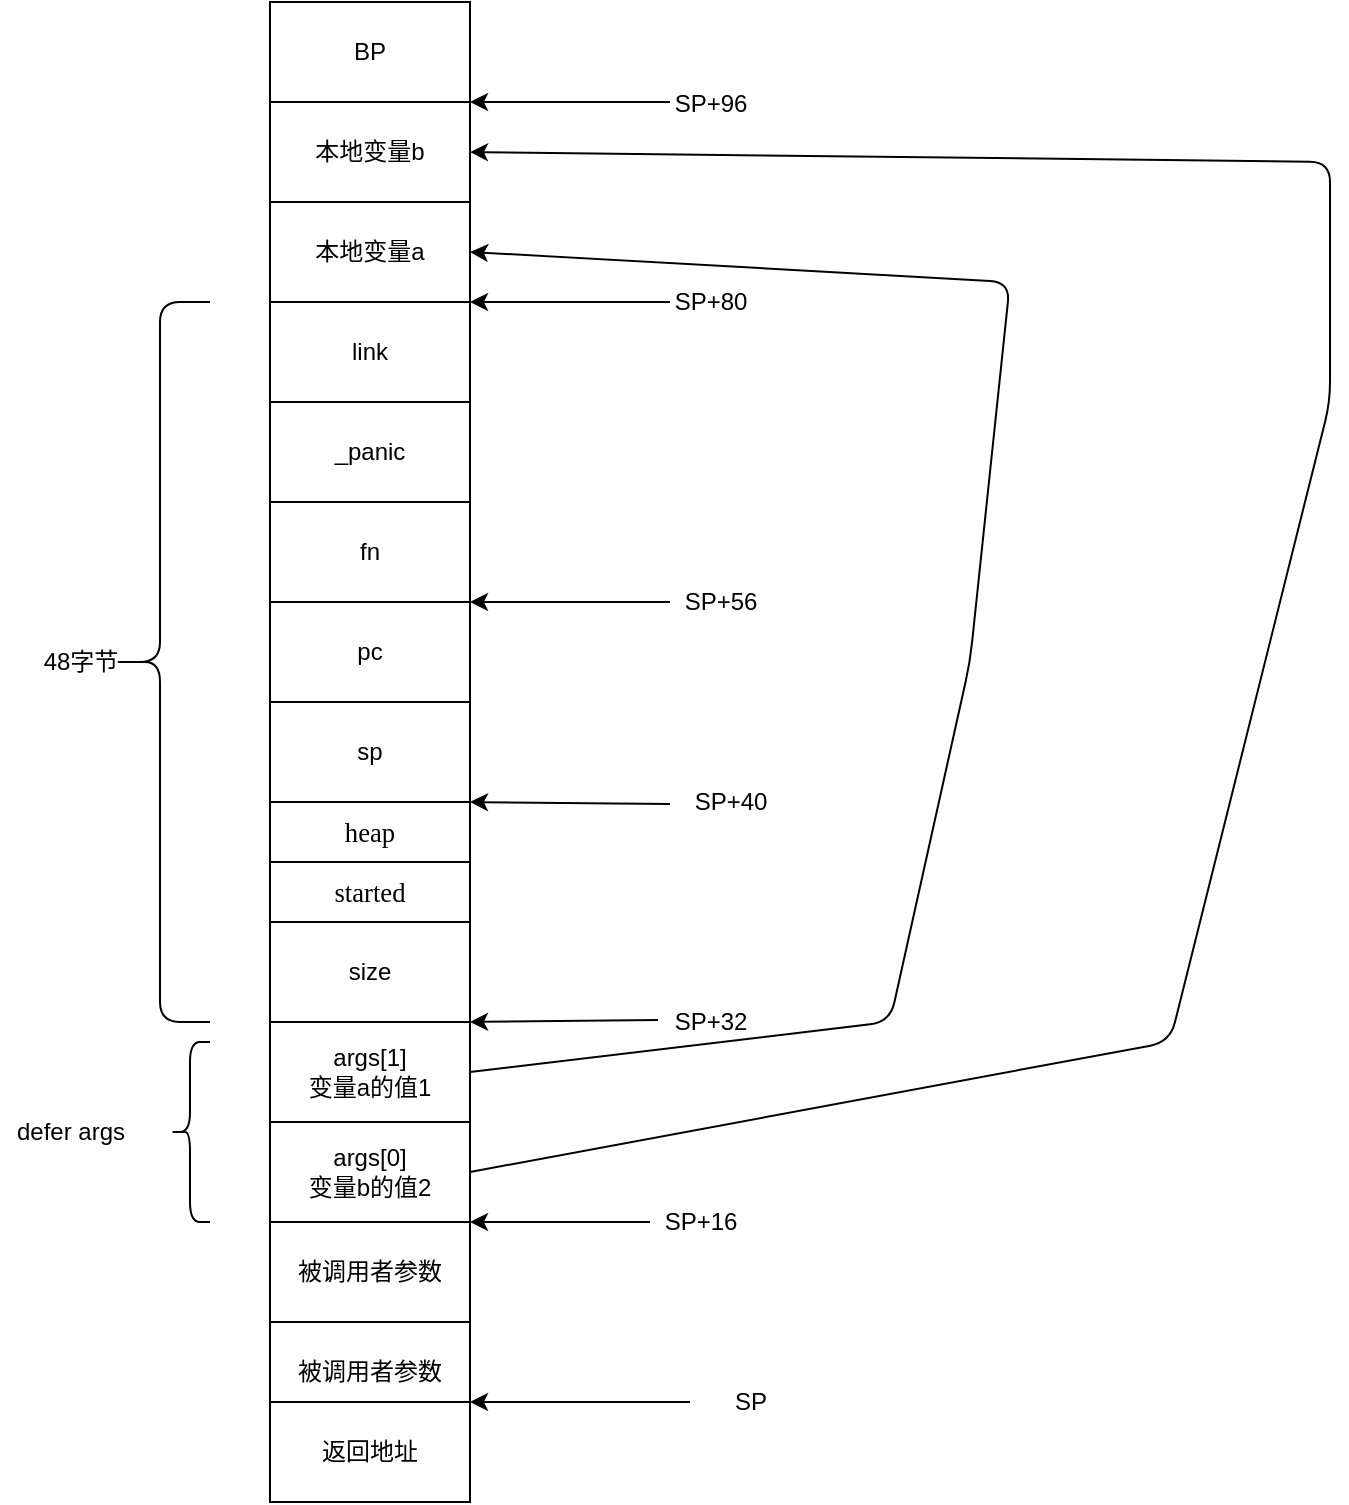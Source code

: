 <mxfile version="13.0.3" type="device" pages="2"><diagram id="WIjGkyattl7v-1J1VQ7n" name="defer栈上分布"><mxGraphModel dx="1849" dy="1675" grid="1" gridSize="10" guides="1" tooltips="1" connect="1" arrows="1" fold="1" page="1" pageScale="1" pageWidth="827" pageHeight="1169" math="0" shadow="0"><root><mxCell id="0"/><mxCell id="1" parent="0"/><mxCell id="nsxNHxEv1Xghn-LR0hOX-19" value="" style="edgeStyle=orthogonalEdgeStyle;rounded=0;orthogonalLoop=1;jettySize=auto;html=1;" parent="1" source="nsxNHxEv1Xghn-LR0hOX-1" target="nsxNHxEv1Xghn-LR0hOX-18" edge="1"><mxGeometry relative="1" as="geometry"/></mxCell><mxCell id="nsxNHxEv1Xghn-LR0hOX-1" value="sp" style="rounded=0;whiteSpace=wrap;html=1;" parent="1" vertex="1"><mxGeometry x="70" y="210" width="100" height="50" as="geometry"/></mxCell><mxCell id="rGFp2c0-Qeqns316NpVf-11" value="" style="edgeStyle=orthogonalEdgeStyle;rounded=0;orthogonalLoop=1;jettySize=auto;html=1;" edge="1" parent="1" source="nsxNHxEv1Xghn-LR0hOX-18" target="rGFp2c0-Qeqns316NpVf-10"><mxGeometry relative="1" as="geometry"/></mxCell><mxCell id="nsxNHxEv1Xghn-LR0hOX-18" value="pc" style="rounded=0;whiteSpace=wrap;html=1;" parent="1" vertex="1"><mxGeometry x="70" y="160" width="100" height="50" as="geometry"/></mxCell><mxCell id="rGFp2c0-Qeqns316NpVf-10" value="fn" style="rounded=0;whiteSpace=wrap;html=1;" vertex="1" parent="1"><mxGeometry x="70" y="110" width="100" height="50" as="geometry"/></mxCell><mxCell id="nsxNHxEv1Xghn-LR0hOX-23" value="" style="edgeStyle=orthogonalEdgeStyle;rounded=0;orthogonalLoop=1;jettySize=auto;html=1;" parent="1" source="nsxNHxEv1Xghn-LR0hOX-20" target="nsxNHxEv1Xghn-LR0hOX-22" edge="1"><mxGeometry relative="1" as="geometry"/></mxCell><mxCell id="nsxNHxEv1Xghn-LR0hOX-20" value="_panic" style="rounded=0;whiteSpace=wrap;html=1;" parent="1" vertex="1"><mxGeometry x="70" y="60" width="100" height="50" as="geometry"/></mxCell><mxCell id="nsxNHxEv1Xghn-LR0hOX-25" value="" style="edgeStyle=orthogonalEdgeStyle;rounded=0;orthogonalLoop=1;jettySize=auto;html=1;" parent="1" source="nsxNHxEv1Xghn-LR0hOX-22" target="nsxNHxEv1Xghn-LR0hOX-24" edge="1"><mxGeometry relative="1" as="geometry"/></mxCell><mxCell id="nsxNHxEv1Xghn-LR0hOX-22" value="link" style="rounded=0;whiteSpace=wrap;html=1;" parent="1" vertex="1"><mxGeometry x="70" y="10" width="100" height="50" as="geometry"/></mxCell><mxCell id="nsxNHxEv1Xghn-LR0hOX-24" value="本地变量a" style="rounded=0;whiteSpace=wrap;html=1;" parent="1" vertex="1"><mxGeometry x="70" y="-40" width="100" height="50" as="geometry"/></mxCell><mxCell id="rGFp2c0-Qeqns316NpVf-20" value="" style="edgeStyle=orthogonalEdgeStyle;rounded=0;orthogonalLoop=1;jettySize=auto;html=1;" edge="1" parent="1" source="nsxNHxEv1Xghn-LR0hOX-26" target="rGFp2c0-Qeqns316NpVf-19"><mxGeometry relative="1" as="geometry"/></mxCell><mxCell id="nsxNHxEv1Xghn-LR0hOX-26" value="本地变量b" style="rounded=0;whiteSpace=wrap;html=1;" parent="1" vertex="1"><mxGeometry x="70" y="-90" width="100" height="50" as="geometry"/></mxCell><mxCell id="rGFp2c0-Qeqns316NpVf-19" value="BP" style="rounded=0;whiteSpace=wrap;html=1;" vertex="1" parent="1"><mxGeometry x="70" y="-140" width="100" height="50" as="geometry"/></mxCell><mxCell id="nsxNHxEv1Xghn-LR0hOX-5" value="" style="edgeStyle=orthogonalEdgeStyle;rounded=0;orthogonalLoop=1;jettySize=auto;html=1;" parent="1" source="nsxNHxEv1Xghn-LR0hOX-2" target="nsxNHxEv1Xghn-LR0hOX-4" edge="1"><mxGeometry relative="1" as="geometry"/></mxCell><mxCell id="nsxNHxEv1Xghn-LR0hOX-2" value="&lt;pre style=&quot;background-color: rgb(255 , 255 , 255) ; font-family: &amp;#34;jetbrains mono&amp;#34; ; font-size: 10pt&quot;&gt;heap&lt;/pre&gt;" style="rounded=0;whiteSpace=wrap;html=1;" parent="1" vertex="1"><mxGeometry x="70" y="260" width="100" height="30" as="geometry"/></mxCell><mxCell id="nsxNHxEv1Xghn-LR0hOX-7" value="" style="edgeStyle=orthogonalEdgeStyle;rounded=0;orthogonalLoop=1;jettySize=auto;html=1;" parent="1" source="nsxNHxEv1Xghn-LR0hOX-4" target="nsxNHxEv1Xghn-LR0hOX-6" edge="1"><mxGeometry relative="1" as="geometry"/></mxCell><mxCell id="nsxNHxEv1Xghn-LR0hOX-4" value="&lt;pre style=&quot;background-color: rgb(255 , 255 , 255) ; font-family: &amp;#34;jetbrains mono&amp;#34; ; font-size: 10pt&quot;&gt;started&lt;/pre&gt;" style="rounded=0;whiteSpace=wrap;html=1;" parent="1" vertex="1"><mxGeometry x="70" y="290" width="100" height="30" as="geometry"/></mxCell><mxCell id="rGFp2c0-Qeqns316NpVf-3" value="" style="edgeStyle=orthogonalEdgeStyle;rounded=0;orthogonalLoop=1;jettySize=auto;html=1;" edge="1" parent="1" source="nsxNHxEv1Xghn-LR0hOX-6" target="rGFp2c0-Qeqns316NpVf-2"><mxGeometry relative="1" as="geometry"/></mxCell><mxCell id="nsxNHxEv1Xghn-LR0hOX-6" value="size" style="rounded=0;whiteSpace=wrap;html=1;" parent="1" vertex="1"><mxGeometry x="70" y="320" width="100" height="50" as="geometry"/></mxCell><mxCell id="rGFp2c0-Qeqns316NpVf-5" value="" style="edgeStyle=orthogonalEdgeStyle;rounded=0;orthogonalLoop=1;jettySize=auto;html=1;" edge="1" parent="1" source="rGFp2c0-Qeqns316NpVf-2" target="rGFp2c0-Qeqns316NpVf-4"><mxGeometry relative="1" as="geometry"/></mxCell><mxCell id="rGFp2c0-Qeqns316NpVf-2" value="args[1]&lt;br&gt;变量a的值1" style="rounded=0;whiteSpace=wrap;html=1;" vertex="1" parent="1"><mxGeometry x="70" y="370" width="100" height="50" as="geometry"/></mxCell><mxCell id="rGFp2c0-Qeqns316NpVf-4" value="args[0]&lt;br&gt;变量b的值2" style="rounded=0;whiteSpace=wrap;html=1;" vertex="1" parent="1"><mxGeometry x="70" y="420" width="100" height="50" as="geometry"/></mxCell><mxCell id="nsxNHxEv1Xghn-LR0hOX-11" value="" style="edgeStyle=orthogonalEdgeStyle;rounded=0;orthogonalLoop=1;jettySize=auto;html=1;" parent="1" edge="1"><mxGeometry relative="1" as="geometry"><mxPoint x="120" y="320" as="sourcePoint"/><mxPoint x="120" y="320" as="targetPoint"/></mxGeometry></mxCell><mxCell id="nsxNHxEv1Xghn-LR0hOX-15" value="" style="edgeStyle=orthogonalEdgeStyle;rounded=0;orthogonalLoop=1;jettySize=auto;html=1;" parent="1" source="nsxNHxEv1Xghn-LR0hOX-12" target="nsxNHxEv1Xghn-LR0hOX-14" edge="1"><mxGeometry relative="1" as="geometry"/></mxCell><mxCell id="nsxNHxEv1Xghn-LR0hOX-12" value="被调用者参数" style="rounded=0;whiteSpace=wrap;html=1;" parent="1" vertex="1"><mxGeometry x="70" y="470" width="100" height="50" as="geometry"/></mxCell><mxCell id="nsxNHxEv1Xghn-LR0hOX-17" value="" style="edgeStyle=orthogonalEdgeStyle;rounded=0;orthogonalLoop=1;jettySize=auto;html=1;" parent="1" source="nsxNHxEv1Xghn-LR0hOX-14" target="nsxNHxEv1Xghn-LR0hOX-16" edge="1"><mxGeometry relative="1" as="geometry"/></mxCell><mxCell id="nsxNHxEv1Xghn-LR0hOX-14" value="被调用者参数" style="rounded=0;whiteSpace=wrap;html=1;" parent="1" vertex="1"><mxGeometry x="70" y="520" width="100" height="50" as="geometry"/></mxCell><mxCell id="nsxNHxEv1Xghn-LR0hOX-16" value="&lt;span&gt;返回地址&lt;/span&gt;" style="rounded=0;whiteSpace=wrap;html=1;" parent="1" vertex="1"><mxGeometry x="70" y="560" width="100" height="50" as="geometry"/></mxCell><mxCell id="nsxNHxEv1Xghn-LR0hOX-28" value="" style="endArrow=classic;html=1;entryX=1;entryY=0;entryDx=0;entryDy=0;" parent="1" target="nsxNHxEv1Xghn-LR0hOX-16" edge="1"><mxGeometry width="50" height="50" relative="1" as="geometry"><mxPoint x="280" y="560" as="sourcePoint"/><mxPoint x="210" y="560" as="targetPoint"/><Array as="points"/></mxGeometry></mxCell><mxCell id="nsxNHxEv1Xghn-LR0hOX-32" value="" style="endArrow=classic;html=1;entryX=1;entryY=0;entryDx=0;entryDy=0;exitX=-0.02;exitY=0.45;exitDx=0;exitDy=0;exitPerimeter=0;" parent="1" target="rGFp2c0-Qeqns316NpVf-2" edge="1" source="nsxNHxEv1Xghn-LR0hOX-34"><mxGeometry width="50" height="50" relative="1" as="geometry"><mxPoint x="290" y="470" as="sourcePoint"/><mxPoint x="200" y="470" as="targetPoint"/></mxGeometry></mxCell><mxCell id="nsxNHxEv1Xghn-LR0hOX-34" value="SP+32" style="text;html=1;align=center;verticalAlign=middle;resizable=0;points=[];autosize=1;" parent="1" vertex="1"><mxGeometry x="265" y="360" width="50" height="20" as="geometry"/></mxCell><mxCell id="nsxNHxEv1Xghn-LR0hOX-35" value="" style="endArrow=classic;html=1;entryX=1;entryY=0;entryDx=0;entryDy=0;" parent="1" edge="1" target="nsxNHxEv1Xghn-LR0hOX-2"><mxGeometry width="50" height="50" relative="1" as="geometry"><mxPoint x="270" y="261" as="sourcePoint"/><mxPoint x="180" y="261" as="targetPoint"/></mxGeometry></mxCell><mxCell id="nsxNHxEv1Xghn-LR0hOX-36" value="SP+40" style="text;html=1;align=center;verticalAlign=middle;resizable=0;points=[];autosize=1;" parent="1" vertex="1"><mxGeometry x="275" y="250" width="50" height="20" as="geometry"/></mxCell><mxCell id="rGFp2c0-Qeqns316NpVf-1" value="SP" style="text;html=1;align=center;verticalAlign=middle;resizable=0;points=[];autosize=1;" vertex="1" parent="1"><mxGeometry x="295" y="550" width="30" height="20" as="geometry"/></mxCell><mxCell id="rGFp2c0-Qeqns316NpVf-6" value="" style="endArrow=classic;html=1;entryX=1;entryY=0;entryDx=0;entryDy=0;" edge="1" parent="1" target="nsxNHxEv1Xghn-LR0hOX-12"><mxGeometry width="50" height="50" relative="1" as="geometry"><mxPoint x="260" y="470" as="sourcePoint"/><mxPoint x="290" y="450" as="targetPoint"/></mxGeometry></mxCell><mxCell id="rGFp2c0-Qeqns316NpVf-7" value="SP+16" style="text;html=1;align=center;verticalAlign=middle;resizable=0;points=[];autosize=1;" vertex="1" parent="1"><mxGeometry x="260" y="460" width="50" height="20" as="geometry"/></mxCell><mxCell id="rGFp2c0-Qeqns316NpVf-12" value="" style="endArrow=classic;html=1;entryX=1;entryY=1;entryDx=0;entryDy=0;" edge="1" parent="1" target="rGFp2c0-Qeqns316NpVf-10"><mxGeometry width="50" height="50" relative="1" as="geometry"><mxPoint x="270" y="160" as="sourcePoint"/><mxPoint x="280" y="140" as="targetPoint"/></mxGeometry></mxCell><mxCell id="rGFp2c0-Qeqns316NpVf-13" value="SP+56" style="text;html=1;align=center;verticalAlign=middle;resizable=0;points=[];autosize=1;" vertex="1" parent="1"><mxGeometry x="270" y="150" width="50" height="20" as="geometry"/></mxCell><mxCell id="rGFp2c0-Qeqns316NpVf-14" value="" style="endArrow=classic;html=1;entryX=1;entryY=0;entryDx=0;entryDy=0;" edge="1" parent="1" target="nsxNHxEv1Xghn-LR0hOX-22"><mxGeometry width="50" height="50" relative="1" as="geometry"><mxPoint x="270" y="10" as="sourcePoint"/><mxPoint x="290" y="50" as="targetPoint"/></mxGeometry></mxCell><mxCell id="rGFp2c0-Qeqns316NpVf-15" value="SP+80" style="text;html=1;align=center;verticalAlign=middle;resizable=0;points=[];autosize=1;" vertex="1" parent="1"><mxGeometry x="265" width="50" height="20" as="geometry"/></mxCell><mxCell id="rGFp2c0-Qeqns316NpVf-17" value="" style="shape=curlyBracket;whiteSpace=wrap;html=1;rounded=1;" vertex="1" parent="1"><mxGeometry x="-10" y="10" width="50" height="360" as="geometry"/></mxCell><mxCell id="rGFp2c0-Qeqns316NpVf-18" value="48字节" style="text;html=1;align=center;verticalAlign=middle;resizable=0;points=[];autosize=1;" vertex="1" parent="1"><mxGeometry x="-50" y="180" width="50" height="20" as="geometry"/></mxCell><mxCell id="rGFp2c0-Qeqns316NpVf-21" value="" style="endArrow=classic;html=1;entryX=1;entryY=1;entryDx=0;entryDy=0;" edge="1" parent="1" target="rGFp2c0-Qeqns316NpVf-19"><mxGeometry width="50" height="50" relative="1" as="geometry"><mxPoint x="270" y="-90" as="sourcePoint"/><mxPoint x="260" y="-110" as="targetPoint"/></mxGeometry></mxCell><mxCell id="rGFp2c0-Qeqns316NpVf-22" value="SP+96" style="text;html=1;align=center;verticalAlign=middle;resizable=0;points=[];autosize=1;" vertex="1" parent="1"><mxGeometry x="265" y="-99" width="50" height="20" as="geometry"/></mxCell><mxCell id="rGFp2c0-Qeqns316NpVf-39" value="" style="shape=curlyBracket;whiteSpace=wrap;html=1;rounded=1;" vertex="1" parent="1"><mxGeometry x="20" y="380" width="20" height="90" as="geometry"/></mxCell><mxCell id="rGFp2c0-Qeqns316NpVf-41" value="defer args" style="text;html=1;align=center;verticalAlign=middle;resizable=0;points=[];autosize=1;" vertex="1" parent="1"><mxGeometry x="-65" y="415" width="70" height="20" as="geometry"/></mxCell><mxCell id="rGFp2c0-Qeqns316NpVf-44" value="" style="endArrow=classic;html=1;exitX=1;exitY=0.5;exitDx=0;exitDy=0;entryX=1;entryY=0.5;entryDx=0;entryDy=0;" edge="1" parent="1" source="rGFp2c0-Qeqns316NpVf-4" target="nsxNHxEv1Xghn-LR0hOX-26"><mxGeometry width="50" height="50" relative="1" as="geometry"><mxPoint x="440" y="340" as="sourcePoint"/><mxPoint x="190" y="-60" as="targetPoint"/><Array as="points"><mxPoint x="520" y="380"/><mxPoint x="600" y="60"/><mxPoint x="600" y="-60"/></Array></mxGeometry></mxCell><mxCell id="rGFp2c0-Qeqns316NpVf-45" value="" style="endArrow=classic;html=1;exitX=1;exitY=0.5;exitDx=0;exitDy=0;entryX=1;entryY=0.5;entryDx=0;entryDy=0;" edge="1" parent="1" source="rGFp2c0-Qeqns316NpVf-2" target="nsxNHxEv1Xghn-LR0hOX-24"><mxGeometry width="50" height="50" relative="1" as="geometry"><mxPoint x="340" y="320" as="sourcePoint"/><mxPoint x="240" y="-20" as="targetPoint"/><Array as="points"><mxPoint x="380" y="370"/><mxPoint x="420" y="190"/><mxPoint x="440"/></Array></mxGeometry></mxCell></root></mxGraphModel></diagram><diagram id="Qn2N0KA6Apzt2c-JGxy_" name="循环调用defer"><mxGraphModel dx="4322" dy="5187" grid="1" gridSize="10" guides="1" tooltips="1" connect="1" arrows="1" fold="1" page="1" pageScale="1" pageWidth="3300" pageHeight="4681" math="0" shadow="0"><root><mxCell id="9dYNM1b1GrxOys2K6SK--0"/><mxCell id="9dYNM1b1GrxOys2K6SK--1" parent="9dYNM1b1GrxOys2K6SK--0"/><mxCell id="9dYNM1b1GrxOys2K6SK--2" value="" style="edgeStyle=orthogonalEdgeStyle;rounded=0;orthogonalLoop=1;jettySize=auto;html=1;" edge="1" parent="9dYNM1b1GrxOys2K6SK--1" source="9dYNM1b1GrxOys2K6SK--3" target="9dYNM1b1GrxOys2K6SK--5"><mxGeometry relative="1" as="geometry"/></mxCell><mxCell id="9dYNM1b1GrxOys2K6SK--3" value="sp" style="rounded=0;whiteSpace=wrap;html=1;" vertex="1" parent="9dYNM1b1GrxOys2K6SK--1"><mxGeometry x="70" y="210" width="100" height="50" as="geometry"/></mxCell><mxCell id="9dYNM1b1GrxOys2K6SK--4" value="" style="edgeStyle=orthogonalEdgeStyle;rounded=0;orthogonalLoop=1;jettySize=auto;html=1;" edge="1" parent="9dYNM1b1GrxOys2K6SK--1" source="9dYNM1b1GrxOys2K6SK--5" target="9dYNM1b1GrxOys2K6SK--6"><mxGeometry relative="1" as="geometry"/></mxCell><mxCell id="9dYNM1b1GrxOys2K6SK--5" value="pc" style="rounded=0;whiteSpace=wrap;html=1;" vertex="1" parent="9dYNM1b1GrxOys2K6SK--1"><mxGeometry x="70" y="160" width="100" height="50" as="geometry"/></mxCell><mxCell id="9dYNM1b1GrxOys2K6SK--6" value="fn" style="rounded=0;whiteSpace=wrap;html=1;" vertex="1" parent="9dYNM1b1GrxOys2K6SK--1"><mxGeometry x="70" y="110" width="100" height="50" as="geometry"/></mxCell><mxCell id="9dYNM1b1GrxOys2K6SK--7" value="" style="edgeStyle=orthogonalEdgeStyle;rounded=0;orthogonalLoop=1;jettySize=auto;html=1;" edge="1" parent="9dYNM1b1GrxOys2K6SK--1" source="9dYNM1b1GrxOys2K6SK--8" target="9dYNM1b1GrxOys2K6SK--10"><mxGeometry relative="1" as="geometry"/></mxCell><mxCell id="9dYNM1b1GrxOys2K6SK--8" value="_panic" style="rounded=0;whiteSpace=wrap;html=1;" vertex="1" parent="9dYNM1b1GrxOys2K6SK--1"><mxGeometry x="70" y="60" width="100" height="50" as="geometry"/></mxCell><mxCell id="9dYNM1b1GrxOys2K6SK--9" value="" style="edgeStyle=orthogonalEdgeStyle;rounded=0;orthogonalLoop=1;jettySize=auto;html=1;" edge="1" parent="9dYNM1b1GrxOys2K6SK--1" source="9dYNM1b1GrxOys2K6SK--10" target="9dYNM1b1GrxOys2K6SK--11"><mxGeometry relative="1" as="geometry"/></mxCell><mxCell id="9dYNM1b1GrxOys2K6SK--10" value="link" style="rounded=0;whiteSpace=wrap;html=1;" vertex="1" parent="9dYNM1b1GrxOys2K6SK--1"><mxGeometry x="70" y="10" width="100" height="50" as="geometry"/></mxCell><mxCell id="9dYNM1b1GrxOys2K6SK--11" value="本地变量a" style="rounded=0;whiteSpace=wrap;html=1;" vertex="1" parent="9dYNM1b1GrxOys2K6SK--1"><mxGeometry x="70" y="-40" width="100" height="50" as="geometry"/></mxCell><mxCell id="9dYNM1b1GrxOys2K6SK--12" value="" style="edgeStyle=orthogonalEdgeStyle;rounded=0;orthogonalLoop=1;jettySize=auto;html=1;" edge="1" parent="9dYNM1b1GrxOys2K6SK--1" source="9dYNM1b1GrxOys2K6SK--13" target="9dYNM1b1GrxOys2K6SK--14"><mxGeometry relative="1" as="geometry"/></mxCell><mxCell id="9dYNM1b1GrxOys2K6SK--13" value="本地变量b" style="rounded=0;whiteSpace=wrap;html=1;" vertex="1" parent="9dYNM1b1GrxOys2K6SK--1"><mxGeometry x="70" y="-90" width="100" height="50" as="geometry"/></mxCell><mxCell id="9dYNM1b1GrxOys2K6SK--14" value="BP" style="rounded=0;whiteSpace=wrap;html=1;" vertex="1" parent="9dYNM1b1GrxOys2K6SK--1"><mxGeometry x="70" y="-140" width="100" height="50" as="geometry"/></mxCell><mxCell id="9dYNM1b1GrxOys2K6SK--15" value="" style="edgeStyle=orthogonalEdgeStyle;rounded=0;orthogonalLoop=1;jettySize=auto;html=1;" edge="1" parent="9dYNM1b1GrxOys2K6SK--1" source="9dYNM1b1GrxOys2K6SK--16" target="9dYNM1b1GrxOys2K6SK--18"><mxGeometry relative="1" as="geometry"/></mxCell><mxCell id="9dYNM1b1GrxOys2K6SK--16" value="&lt;pre style=&quot;background-color: rgb(255 , 255 , 255) ; font-family: &amp;#34;jetbrains mono&amp;#34; ; font-size: 10pt&quot;&gt;heap&lt;/pre&gt;" style="rounded=0;whiteSpace=wrap;html=1;" vertex="1" parent="9dYNM1b1GrxOys2K6SK--1"><mxGeometry x="70" y="260" width="100" height="30" as="geometry"/></mxCell><mxCell id="9dYNM1b1GrxOys2K6SK--17" value="" style="edgeStyle=orthogonalEdgeStyle;rounded=0;orthogonalLoop=1;jettySize=auto;html=1;" edge="1" parent="9dYNM1b1GrxOys2K6SK--1" source="9dYNM1b1GrxOys2K6SK--18" target="9dYNM1b1GrxOys2K6SK--20"><mxGeometry relative="1" as="geometry"/></mxCell><mxCell id="9dYNM1b1GrxOys2K6SK--18" value="&lt;pre style=&quot;background-color: rgb(255 , 255 , 255) ; font-family: &amp;#34;jetbrains mono&amp;#34; ; font-size: 10pt&quot;&gt;started&lt;/pre&gt;" style="rounded=0;whiteSpace=wrap;html=1;" vertex="1" parent="9dYNM1b1GrxOys2K6SK--1"><mxGeometry x="70" y="290" width="100" height="30" as="geometry"/></mxCell><mxCell id="9dYNM1b1GrxOys2K6SK--19" value="" style="edgeStyle=orthogonalEdgeStyle;rounded=0;orthogonalLoop=1;jettySize=auto;html=1;" edge="1" parent="9dYNM1b1GrxOys2K6SK--1" source="9dYNM1b1GrxOys2K6SK--20" target="9dYNM1b1GrxOys2K6SK--22"><mxGeometry relative="1" as="geometry"/></mxCell><mxCell id="9dYNM1b1GrxOys2K6SK--20" value="size" style="rounded=0;whiteSpace=wrap;html=1;" vertex="1" parent="9dYNM1b1GrxOys2K6SK--1"><mxGeometry x="70" y="320" width="100" height="50" as="geometry"/></mxCell><mxCell id="9dYNM1b1GrxOys2K6SK--21" value="" style="edgeStyle=orthogonalEdgeStyle;rounded=0;orthogonalLoop=1;jettySize=auto;html=1;" edge="1" parent="9dYNM1b1GrxOys2K6SK--1" source="9dYNM1b1GrxOys2K6SK--22" target="9dYNM1b1GrxOys2K6SK--23"><mxGeometry relative="1" as="geometry"/></mxCell><mxCell id="9dYNM1b1GrxOys2K6SK--22" value="args[1]&lt;br&gt;变量a的值1" style="rounded=0;whiteSpace=wrap;html=1;" vertex="1" parent="9dYNM1b1GrxOys2K6SK--1"><mxGeometry x="70" y="370" width="100" height="50" as="geometry"/></mxCell><mxCell id="9dYNM1b1GrxOys2K6SK--23" value="args[0]&lt;br&gt;变量b的值2" style="rounded=0;whiteSpace=wrap;html=1;" vertex="1" parent="9dYNM1b1GrxOys2K6SK--1"><mxGeometry x="70" y="420" width="100" height="50" as="geometry"/></mxCell><mxCell id="9dYNM1b1GrxOys2K6SK--24" value="" style="edgeStyle=orthogonalEdgeStyle;rounded=0;orthogonalLoop=1;jettySize=auto;html=1;" edge="1" parent="9dYNM1b1GrxOys2K6SK--1"><mxGeometry relative="1" as="geometry"><mxPoint x="120" y="320" as="sourcePoint"/><mxPoint x="120" y="320" as="targetPoint"/></mxGeometry></mxCell><mxCell id="9dYNM1b1GrxOys2K6SK--25" value="" style="edgeStyle=orthogonalEdgeStyle;rounded=0;orthogonalLoop=1;jettySize=auto;html=1;" edge="1" parent="9dYNM1b1GrxOys2K6SK--1" source="9dYNM1b1GrxOys2K6SK--26" target="9dYNM1b1GrxOys2K6SK--28"><mxGeometry relative="1" as="geometry"/></mxCell><mxCell id="9dYNM1b1GrxOys2K6SK--26" value="被调用者参数" style="rounded=0;whiteSpace=wrap;html=1;" vertex="1" parent="9dYNM1b1GrxOys2K6SK--1"><mxGeometry x="70" y="470" width="100" height="50" as="geometry"/></mxCell><mxCell id="9dYNM1b1GrxOys2K6SK--27" value="" style="edgeStyle=orthogonalEdgeStyle;rounded=0;orthogonalLoop=1;jettySize=auto;html=1;" edge="1" parent="9dYNM1b1GrxOys2K6SK--1" source="9dYNM1b1GrxOys2K6SK--28" target="9dYNM1b1GrxOys2K6SK--29"><mxGeometry relative="1" as="geometry"/></mxCell><mxCell id="9dYNM1b1GrxOys2K6SK--28" value="被调用者参数" style="rounded=0;whiteSpace=wrap;html=1;" vertex="1" parent="9dYNM1b1GrxOys2K6SK--1"><mxGeometry x="70" y="520" width="100" height="50" as="geometry"/></mxCell><mxCell id="vgNNQSaA7D0u0eBNljws-1" value="" style="edgeStyle=orthogonalEdgeStyle;rounded=0;orthogonalLoop=1;jettySize=auto;html=1;" edge="1" parent="9dYNM1b1GrxOys2K6SK--1" source="9dYNM1b1GrxOys2K6SK--29" target="vgNNQSaA7D0u0eBNljws-0"><mxGeometry relative="1" as="geometry"/></mxCell><mxCell id="9dYNM1b1GrxOys2K6SK--29" value="&lt;span&gt;返回地址&lt;br&gt;&lt;font color=&quot;#ff3333&quot;&gt;被修改为call deferreturn的地址&lt;/font&gt;&lt;br&gt;&lt;/span&gt;" style="rounded=0;whiteSpace=wrap;html=1;" vertex="1" parent="9dYNM1b1GrxOys2K6SK--1"><mxGeometry x="70" y="560" width="100" height="50" as="geometry"/></mxCell><mxCell id="vgNNQSaA7D0u0eBNljws-0" value="BP" style="rounded=0;whiteSpace=wrap;html=1;dashed=1;strokeColor=#FF6666;" vertex="1" parent="9dYNM1b1GrxOys2K6SK--1"><mxGeometry x="70" y="610" width="100" height="50" as="geometry"/></mxCell><mxCell id="9dYNM1b1GrxOys2K6SK--30" value="" style="edgeStyle=orthogonalEdgeStyle;rounded=0;orthogonalLoop=1;jettySize=auto;html=1;" edge="1" parent="9dYNM1b1GrxOys2K6SK--1" source="9dYNM1b1GrxOys2K6SK--32" target="9dYNM1b1GrxOys2K6SK--35"><mxGeometry relative="1" as="geometry"/></mxCell><mxCell id="9dYNM1b1GrxOys2K6SK--31" value="" style="edgeStyle=orthogonalEdgeStyle;rounded=0;orthogonalLoop=1;jettySize=auto;html=1;" edge="1" parent="9dYNM1b1GrxOys2K6SK--1" source="9dYNM1b1GrxOys2K6SK--32" target="9dYNM1b1GrxOys2K6SK--33"><mxGeometry relative="1" as="geometry"/></mxCell><mxCell id="9dYNM1b1GrxOys2K6SK--32" value="....." style="rounded=0;whiteSpace=wrap;html=1;" vertex="1" parent="9dYNM1b1GrxOys2K6SK--1"><mxGeometry x="420" y="660" width="100" height="50" as="geometry"/></mxCell><mxCell id="9dYNM1b1GrxOys2K6SK--33" value="BP" style="rounded=0;whiteSpace=wrap;html=1;" vertex="1" parent="9dYNM1b1GrxOys2K6SK--1"><mxGeometry x="420" y="610" width="100" height="50" as="geometry"/></mxCell><mxCell id="9dYNM1b1GrxOys2K6SK--34" value="" style="edgeStyle=orthogonalEdgeStyle;rounded=0;orthogonalLoop=1;jettySize=auto;html=1;" edge="1" parent="9dYNM1b1GrxOys2K6SK--1" source="9dYNM1b1GrxOys2K6SK--35" target="9dYNM1b1GrxOys2K6SK--37"><mxGeometry relative="1" as="geometry"/></mxCell><mxCell id="9dYNM1b1GrxOys2K6SK--35" value="&lt;span&gt;argp&lt;/span&gt;" style="rounded=0;whiteSpace=wrap;html=1;" vertex="1" parent="9dYNM1b1GrxOys2K6SK--1"><mxGeometry x="420" y="710" width="100" height="50" as="geometry"/></mxCell><mxCell id="9dYNM1b1GrxOys2K6SK--36" value="" style="edgeStyle=orthogonalEdgeStyle;rounded=0;orthogonalLoop=1;jettySize=auto;html=1;" edge="1" parent="9dYNM1b1GrxOys2K6SK--1" source="9dYNM1b1GrxOys2K6SK--37" target="9dYNM1b1GrxOys2K6SK--38"><mxGeometry relative="1" as="geometry"/></mxCell><mxCell id="9dYNM1b1GrxOys2K6SK--37" value="&lt;span&gt;fn&lt;/span&gt;" style="rounded=0;whiteSpace=wrap;html=1;" vertex="1" parent="9dYNM1b1GrxOys2K6SK--1"><mxGeometry x="420" y="760" width="100" height="50" as="geometry"/></mxCell><mxCell id="9dYNM1b1GrxOys2K6SK--38" value="返回地址" style="rounded=0;whiteSpace=wrap;html=1;" vertex="1" parent="9dYNM1b1GrxOys2K6SK--1"><mxGeometry x="420" y="810" width="100" height="50" as="geometry"/></mxCell><mxCell id="vgNNQSaA7D0u0eBNljws-3" value="jmpdefer" style="rounded=0;whiteSpace=wrap;html=1;" vertex="1" parent="9dYNM1b1GrxOys2K6SK--1"><mxGeometry x="720" y="810" width="100" height="50" as="geometry"/></mxCell><mxCell id="vgNNQSaA7D0u0eBNljws-21" value="" style="edgeStyle=orthogonalEdgeStyle;rounded=0;orthogonalLoop=1;jettySize=auto;html=1;fontColor=#330000;" edge="1" parent="9dYNM1b1GrxOys2K6SK--1" source="vgNNQSaA7D0u0eBNljws-17" target="vgNNQSaA7D0u0eBNljws-20"><mxGeometry relative="1" as="geometry"/></mxCell><mxCell id="vgNNQSaA7D0u0eBNljws-17" value="BP" style="rounded=0;whiteSpace=wrap;html=1;" vertex="1" parent="9dYNM1b1GrxOys2K6SK--1"><mxGeometry x="890" y="860" width="100" height="50" as="geometry"/></mxCell><mxCell id="vgNNQSaA7D0u0eBNljws-20" value="" style="rounded=0;whiteSpace=wrap;html=1;" vertex="1" parent="9dYNM1b1GrxOys2K6SK--1"><mxGeometry x="890" y="910" width="100" height="50" as="geometry"/></mxCell><mxCell id="9dYNM1b1GrxOys2K6SK--39" value="" style="endArrow=classic;html=1;entryX=1;entryY=0;entryDx=0;entryDy=0;" edge="1" parent="9dYNM1b1GrxOys2K6SK--1" target="9dYNM1b1GrxOys2K6SK--29"><mxGeometry width="50" height="50" relative="1" as="geometry"><mxPoint x="280" y="560" as="sourcePoint"/><mxPoint x="210" y="560" as="targetPoint"/><Array as="points"/></mxGeometry></mxCell><mxCell id="9dYNM1b1GrxOys2K6SK--40" value="" style="endArrow=classic;html=1;entryX=1;entryY=0;entryDx=0;entryDy=0;exitX=-0.02;exitY=0.45;exitDx=0;exitDy=0;exitPerimeter=0;" edge="1" parent="9dYNM1b1GrxOys2K6SK--1" source="9dYNM1b1GrxOys2K6SK--41" target="9dYNM1b1GrxOys2K6SK--22"><mxGeometry width="50" height="50" relative="1" as="geometry"><mxPoint x="290" y="470" as="sourcePoint"/><mxPoint x="200" y="470" as="targetPoint"/></mxGeometry></mxCell><mxCell id="9dYNM1b1GrxOys2K6SK--41" value="SP+32" style="text;html=1;align=center;verticalAlign=middle;resizable=0;points=[];autosize=1;" vertex="1" parent="9dYNM1b1GrxOys2K6SK--1"><mxGeometry x="265" y="360" width="50" height="20" as="geometry"/></mxCell><mxCell id="9dYNM1b1GrxOys2K6SK--42" value="" style="endArrow=classic;html=1;entryX=1;entryY=0;entryDx=0;entryDy=0;" edge="1" parent="9dYNM1b1GrxOys2K6SK--1" target="9dYNM1b1GrxOys2K6SK--16"><mxGeometry width="50" height="50" relative="1" as="geometry"><mxPoint x="270" y="261" as="sourcePoint"/><mxPoint x="180" y="261" as="targetPoint"/></mxGeometry></mxCell><mxCell id="9dYNM1b1GrxOys2K6SK--43" value="SP+40" style="text;html=1;align=center;verticalAlign=middle;resizable=0;points=[];autosize=1;" vertex="1" parent="9dYNM1b1GrxOys2K6SK--1"><mxGeometry x="275" y="250" width="50" height="20" as="geometry"/></mxCell><mxCell id="9dYNM1b1GrxOys2K6SK--44" value="SP(调用者看到栈顶)" style="text;html=1;align=center;verticalAlign=middle;resizable=0;points=[];autosize=1;" vertex="1" parent="9dYNM1b1GrxOys2K6SK--1"><mxGeometry x="270" y="550" width="120" height="20" as="geometry"/></mxCell><mxCell id="9dYNM1b1GrxOys2K6SK--45" value="" style="endArrow=classic;html=1;entryX=1;entryY=0;entryDx=0;entryDy=0;" edge="1" parent="9dYNM1b1GrxOys2K6SK--1" target="9dYNM1b1GrxOys2K6SK--26"><mxGeometry width="50" height="50" relative="1" as="geometry"><mxPoint x="260" y="470" as="sourcePoint"/><mxPoint x="290" y="450" as="targetPoint"/></mxGeometry></mxCell><mxCell id="9dYNM1b1GrxOys2K6SK--46" value="SP+16" style="text;html=1;align=center;verticalAlign=middle;resizable=0;points=[];autosize=1;" vertex="1" parent="9dYNM1b1GrxOys2K6SK--1"><mxGeometry x="260" y="460" width="50" height="20" as="geometry"/></mxCell><mxCell id="9dYNM1b1GrxOys2K6SK--47" value="" style="endArrow=classic;html=1;entryX=1;entryY=1;entryDx=0;entryDy=0;" edge="1" parent="9dYNM1b1GrxOys2K6SK--1" target="9dYNM1b1GrxOys2K6SK--6"><mxGeometry width="50" height="50" relative="1" as="geometry"><mxPoint x="270" y="160" as="sourcePoint"/><mxPoint x="280" y="140" as="targetPoint"/></mxGeometry></mxCell><mxCell id="9dYNM1b1GrxOys2K6SK--48" value="SP+56" style="text;html=1;align=center;verticalAlign=middle;resizable=0;points=[];autosize=1;" vertex="1" parent="9dYNM1b1GrxOys2K6SK--1"><mxGeometry x="270" y="150" width="50" height="20" as="geometry"/></mxCell><mxCell id="9dYNM1b1GrxOys2K6SK--49" value="" style="endArrow=classic;html=1;entryX=1;entryY=0;entryDx=0;entryDy=0;" edge="1" parent="9dYNM1b1GrxOys2K6SK--1" target="9dYNM1b1GrxOys2K6SK--10"><mxGeometry width="50" height="50" relative="1" as="geometry"><mxPoint x="270" y="10" as="sourcePoint"/><mxPoint x="290" y="50" as="targetPoint"/></mxGeometry></mxCell><mxCell id="9dYNM1b1GrxOys2K6SK--50" value="SP+80" style="text;html=1;align=center;verticalAlign=middle;resizable=0;points=[];autosize=1;" vertex="1" parent="9dYNM1b1GrxOys2K6SK--1"><mxGeometry x="265" width="50" height="20" as="geometry"/></mxCell><mxCell id="9dYNM1b1GrxOys2K6SK--51" value="" style="shape=curlyBracket;whiteSpace=wrap;html=1;rounded=1;" vertex="1" parent="9dYNM1b1GrxOys2K6SK--1"><mxGeometry x="-10" y="10" width="50" height="360" as="geometry"/></mxCell><mxCell id="9dYNM1b1GrxOys2K6SK--52" value="48字节" style="text;html=1;align=center;verticalAlign=middle;resizable=0;points=[];autosize=1;" vertex="1" parent="9dYNM1b1GrxOys2K6SK--1"><mxGeometry x="-50" y="180" width="50" height="20" as="geometry"/></mxCell><mxCell id="9dYNM1b1GrxOys2K6SK--53" value="" style="endArrow=classic;html=1;entryX=1;entryY=1;entryDx=0;entryDy=0;" edge="1" parent="9dYNM1b1GrxOys2K6SK--1" target="9dYNM1b1GrxOys2K6SK--14"><mxGeometry width="50" height="50" relative="1" as="geometry"><mxPoint x="270" y="-90" as="sourcePoint"/><mxPoint x="260" y="-110" as="targetPoint"/></mxGeometry></mxCell><mxCell id="9dYNM1b1GrxOys2K6SK--54" value="SP+96" style="text;html=1;align=center;verticalAlign=middle;resizable=0;points=[];autosize=1;" vertex="1" parent="9dYNM1b1GrxOys2K6SK--1"><mxGeometry x="265" y="-99" width="50" height="20" as="geometry"/></mxCell><mxCell id="9dYNM1b1GrxOys2K6SK--55" value="" style="endArrow=classic;html=1;entryX=1;entryY=1;entryDx=0;entryDy=0;" edge="1" parent="9dYNM1b1GrxOys2K6SK--1" target="9dYNM1b1GrxOys2K6SK--38"><mxGeometry width="50" height="50" relative="1" as="geometry"><mxPoint x="600" y="860" as="sourcePoint"/><mxPoint x="620" y="830" as="targetPoint"/></mxGeometry></mxCell><mxCell id="vgNNQSaA7D0u0eBNljws-15" style="edgeStyle=orthogonalEdgeStyle;rounded=0;orthogonalLoop=1;jettySize=auto;html=1;entryX=0.342;entryY=0;entryDx=0;entryDy=0;entryPerimeter=0;fontColor=#330000;" edge="1" parent="9dYNM1b1GrxOys2K6SK--1" source="9dYNM1b1GrxOys2K6SK--56" target="vgNNQSaA7D0u0eBNljws-12"><mxGeometry relative="1" as="geometry"/></mxCell><mxCell id="9dYNM1b1GrxOys2K6SK--56" value="SP" style="text;html=1;align=center;verticalAlign=middle;resizable=0;points=[];autosize=1;fontColor=#FF3333;" vertex="1" parent="9dYNM1b1GrxOys2K6SK--1"><mxGeometry x="605" y="850" width="30" height="20" as="geometry"/></mxCell><mxCell id="9dYNM1b1GrxOys2K6SK--57" value="" style="endArrow=classic;html=1;entryX=1;entryY=0;entryDx=0;entryDy=0;" edge="1" parent="9dYNM1b1GrxOys2K6SK--1" target="9dYNM1b1GrxOys2K6SK--38"><mxGeometry width="50" height="50" relative="1" as="geometry"><mxPoint x="600" y="810" as="sourcePoint"/><mxPoint x="630" y="780" as="targetPoint"/></mxGeometry></mxCell><mxCell id="9dYNM1b1GrxOys2K6SK--58" value="FP" style="text;html=1;align=center;verticalAlign=middle;resizable=0;points=[];autosize=1;" vertex="1" parent="9dYNM1b1GrxOys2K6SK--1"><mxGeometry x="610" y="800" width="30" height="20" as="geometry"/></mxCell><mxCell id="9dYNM1b1GrxOys2K6SK--59" value="" style="shape=curlyBracket;whiteSpace=wrap;html=1;rounded=1;" vertex="1" parent="9dYNM1b1GrxOys2K6SK--1"><mxGeometry x="20" y="380" width="20" height="90" as="geometry"/></mxCell><mxCell id="9dYNM1b1GrxOys2K6SK--60" value="defer args" style="text;html=1;align=center;verticalAlign=middle;resizable=0;points=[];autosize=1;" vertex="1" parent="9dYNM1b1GrxOys2K6SK--1"><mxGeometry x="-65" y="415" width="70" height="20" as="geometry"/></mxCell><mxCell id="9dYNM1b1GrxOys2K6SK--61" value="" style="endArrow=classic;html=1;exitX=1;exitY=0.5;exitDx=0;exitDy=0;entryX=1;entryY=0.5;entryDx=0;entryDy=0;" edge="1" parent="9dYNM1b1GrxOys2K6SK--1" source="9dYNM1b1GrxOys2K6SK--23" target="9dYNM1b1GrxOys2K6SK--13"><mxGeometry width="50" height="50" relative="1" as="geometry"><mxPoint x="440" y="340" as="sourcePoint"/><mxPoint x="190" y="-60" as="targetPoint"/><Array as="points"><mxPoint x="520" y="380"/><mxPoint x="600" y="60"/><mxPoint x="600" y="-60"/></Array></mxGeometry></mxCell><mxCell id="9dYNM1b1GrxOys2K6SK--62" value="" style="endArrow=classic;html=1;exitX=1;exitY=0.5;exitDx=0;exitDy=0;entryX=1;entryY=0.5;entryDx=0;entryDy=0;" edge="1" parent="9dYNM1b1GrxOys2K6SK--1" source="9dYNM1b1GrxOys2K6SK--22" target="9dYNM1b1GrxOys2K6SK--11"><mxGeometry width="50" height="50" relative="1" as="geometry"><mxPoint x="340" y="320" as="sourcePoint"/><mxPoint x="240" y="-20" as="targetPoint"/><Array as="points"><mxPoint x="380" y="370"/><mxPoint x="420" y="190"/><mxPoint x="440"/></Array></mxGeometry></mxCell><mxCell id="9dYNM1b1GrxOys2K6SK--63" value="deferreturn" style="text;html=1;align=center;verticalAlign=middle;resizable=0;points=[];autosize=1;" vertex="1" parent="9dYNM1b1GrxOys2K6SK--1"><mxGeometry x="428" y="585" width="70" height="20" as="geometry"/></mxCell><mxCell id="9dYNM1b1GrxOys2K6SK--64" value="" style="endArrow=classic;html=1;exitX=0;exitY=0.5;exitDx=0;exitDy=0;" edge="1" parent="9dYNM1b1GrxOys2K6SK--1" source="9dYNM1b1GrxOys2K6SK--35"><mxGeometry width="50" height="50" relative="1" as="geometry"><mxPoint x="240" y="710" as="sourcePoint"/><mxPoint x="180" y="560" as="targetPoint"/></mxGeometry></mxCell><mxCell id="vgNNQSaA7D0u0eBNljws-8" value="" style="endArrow=classic;html=1;" edge="1" parent="9dYNM1b1GrxOys2K6SK--1"><mxGeometry width="50" height="50" relative="1" as="geometry"><mxPoint x="-20" y="610" as="sourcePoint"/><mxPoint x="50" y="610" as="targetPoint"/></mxGeometry></mxCell><mxCell id="vgNNQSaA7D0u0eBNljws-9" value="fn执行时看到的栈顶" style="text;html=1;align=center;verticalAlign=middle;resizable=0;points=[];autosize=1;" vertex="1" parent="9dYNM1b1GrxOys2K6SK--1"><mxGeometry x="-135" y="600" width="120" height="20" as="geometry"/></mxCell><mxCell id="vgNNQSaA7D0u0eBNljws-10" value="&lt;div&gt;TEXT runtime·jmpdefer(SB), NOSPLIT, $0-16&lt;/div&gt;&lt;div&gt;&amp;nbsp; &amp;nbsp; // defer的函数的地址&lt;/div&gt;&lt;div&gt;&amp;nbsp; &amp;nbsp; MOVQ&lt;span&gt;&#9;&lt;/span&gt;fv+0(FP), DX&lt;span&gt;&#9;&lt;/span&gt;&lt;/div&gt;&lt;div&gt;&amp;nbsp; &amp;nbsp; // 参数argp的地址，即调用者的SP地址&lt;/div&gt;&lt;div&gt;&amp;nbsp; &amp;nbsp; MOVQ&lt;span&gt;&#9;&lt;/span&gt;argp+8(FP), BX&lt;/div&gt;&lt;div&gt;&amp;nbsp; &amp;nbsp; // SP-8,即 调用者执行call runtime.deferreturn时压入栈的下一条指令的地址&amp;nbsp;&lt;/div&gt;&lt;div&gt;&amp;nbsp; &amp;nbsp; LEAQ&lt;span&gt;&#9;&lt;/span&gt;-8(BX), SP&lt;span&gt;&#9;&lt;/span&gt;// caller sp after CALL&lt;/div&gt;&lt;div&gt;&amp;nbsp; &amp;nbsp; // 恢复调用者的BP&lt;/div&gt;&lt;div&gt;&amp;nbsp; &amp;nbsp; MOVQ&lt;span&gt;&#9;&lt;/span&gt;-8(SP), BP&lt;span&gt;&#9;&lt;/span&gt;&lt;/div&gt;&lt;div&gt;&amp;nbsp; &amp;nbsp; // SP-5 指令恢复到call runtime.deferreturn位置&lt;/div&gt;&lt;div&gt;&amp;nbsp; &amp;nbsp; SUBQ&lt;span&gt;&#9;&lt;/span&gt;$5, (SP)&lt;span&gt;&#9;&lt;/span&gt;// return to CALL again&lt;/div&gt;&lt;div&gt;&amp;nbsp; &amp;nbsp; MOVQ&lt;span&gt;&#9;&lt;/span&gt;0(DX), BX&amp;nbsp; &amp;nbsp; &amp;nbsp;&lt;/div&gt;&lt;div&gt;&amp;nbsp; &amp;nbsp; JMP&lt;span&gt;&#9;&lt;/span&gt;BX&lt;/div&gt;" style="text;html=1;align=left;verticalAlign=middle;resizable=0;points=[];autosize=1;fontColor=#FF9999;" vertex="1" parent="9dYNM1b1GrxOys2K6SK--1"><mxGeometry x="640" y="585" width="430" height="190" as="geometry"/></mxCell><mxCell id="vgNNQSaA7D0u0eBNljws-11" value="" style="endArrow=classic;html=1;fontColor=#330000;entryX=0;entryY=1;entryDx=0;entryDy=0;" edge="1" parent="9dYNM1b1GrxOys2K6SK--1" target="vgNNQSaA7D0u0eBNljws-3"><mxGeometry width="50" height="50" relative="1" as="geometry"><mxPoint x="640" y="860" as="sourcePoint"/><mxPoint x="700" y="830" as="targetPoint"/></mxGeometry></mxCell><mxCell id="vgNNQSaA7D0u0eBNljws-12" value="jmpdefer执行后SP被修改为argp-8的位置，即调用者返回位置处理，&lt;br&gt;该位置的指令也被修改为call dferreturn" style="text;html=1;align=left;verticalAlign=middle;resizable=0;points=[];autosize=1;fontColor=#FF3333;" vertex="1" parent="9dYNM1b1GrxOys2K6SK--1"><mxGeometry x="490" y="920" width="380" height="30" as="geometry"/></mxCell><mxCell id="vgNNQSaA7D0u0eBNljws-16" value="" style="endArrow=classic;html=1;fontColor=#330000;entryX=1;entryY=1;entryDx=0;entryDy=0;" edge="1" parent="9dYNM1b1GrxOys2K6SK--1" source="9dYNM1b1GrxOys2K6SK--56" target="9dYNM1b1GrxOys2K6SK--29"><mxGeometry width="50" height="50" relative="1" as="geometry"><mxPoint x="420" y="930" as="sourcePoint"/><mxPoint x="280" y="730" as="targetPoint"/><Array as="points"><mxPoint x="310" y="910"/></Array></mxGeometry></mxCell><mxCell id="vgNNQSaA7D0u0eBNljws-24" value="fn" style="text;html=1;align=center;verticalAlign=middle;resizable=0;points=[];autosize=1;fontColor=#330000;" vertex="1" parent="9dYNM1b1GrxOys2K6SK--1"><mxGeometry x="925" y="830" width="30" height="20" as="geometry"/></mxCell><mxCell id="vgNNQSaA7D0u0eBNljws-25" value="" style="endArrow=classic;html=1;fontColor=#330000;exitX=1;exitY=0.5;exitDx=0;exitDy=0;entryX=0.327;entryY=-0.093;entryDx=0;entryDy=0;entryPerimeter=0;" edge="1" parent="9dYNM1b1GrxOys2K6SK--1" source="vgNNQSaA7D0u0eBNljws-3" target="vgNNQSaA7D0u0eBNljws-17"><mxGeometry width="50" height="50" relative="1" as="geometry"><mxPoint x="880" y="810" as="sourcePoint"/><mxPoint x="930" y="760" as="targetPoint"/></mxGeometry></mxCell><mxCell id="vgNNQSaA7D0u0eBNljws-26" value="JMP" style="edgeLabel;html=1;align=center;verticalAlign=middle;resizable=0;points=[];fontColor=#FF3333;" vertex="1" connectable="0" parent="vgNNQSaA7D0u0eBNljws-25"><mxGeometry x="-0.313" relative="1" as="geometry"><mxPoint as="offset"/></mxGeometry></mxCell></root></mxGraphModel></diagram></mxfile>